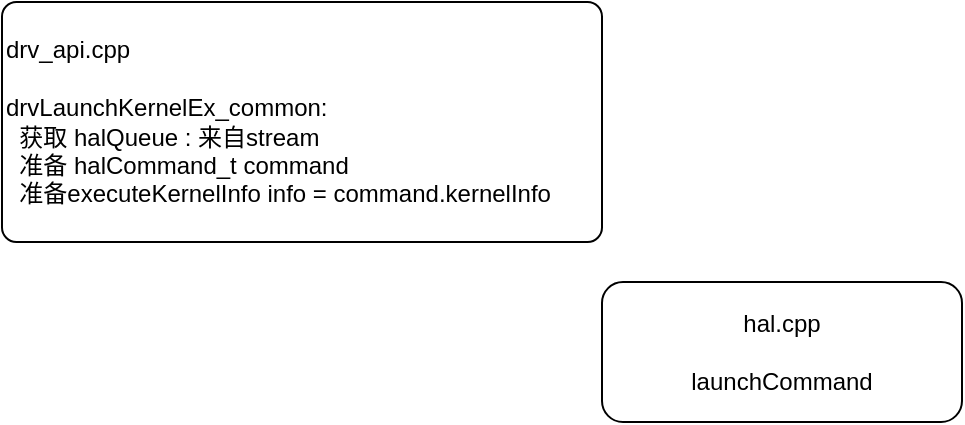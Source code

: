 <mxfile version="24.9.1">
  <diagram name="Page-1" id="9GhINJhexpfvpIPdTT9F">
    <mxGraphModel dx="1892" dy="661" grid="1" gridSize="10" guides="1" tooltips="1" connect="1" arrows="1" fold="1" page="1" pageScale="1" pageWidth="850" pageHeight="1100" math="0" shadow="0">
      <root>
        <mxCell id="0" />
        <mxCell id="1" parent="0" />
        <mxCell id="-2Uq6EaCfHkO4JYl11UL-1" value="drv_api.cpp&lt;div&gt;&lt;br&gt;&lt;/div&gt;&lt;div&gt;drvLaunchKernelEx_common:&lt;/div&gt;&lt;div&gt;&amp;nbsp; 获取 halQueue : 来自stream&lt;/div&gt;&lt;div&gt;&amp;nbsp; 准备 halCommand_t command&lt;/div&gt;&lt;div&gt;&amp;nbsp; 准备executeKernelInfo info = command.kernelInfo&lt;br&gt;&lt;/div&gt;" style="rounded=1;whiteSpace=wrap;html=1;align=left;arcSize=6;" vertex="1" parent="1">
          <mxGeometry x="-80" y="50" width="300" height="120" as="geometry" />
        </mxCell>
        <mxCell id="-2Uq6EaCfHkO4JYl11UL-2" value="&lt;div&gt;hal.cpp&lt;/div&gt;&lt;div&gt;&lt;br&gt;&lt;/div&gt;&lt;div&gt;launchCommand&lt;/div&gt;" style="rounded=1;whiteSpace=wrap;html=1;" vertex="1" parent="1">
          <mxGeometry x="220" y="190" width="180" height="70" as="geometry" />
        </mxCell>
      </root>
    </mxGraphModel>
  </diagram>
</mxfile>
